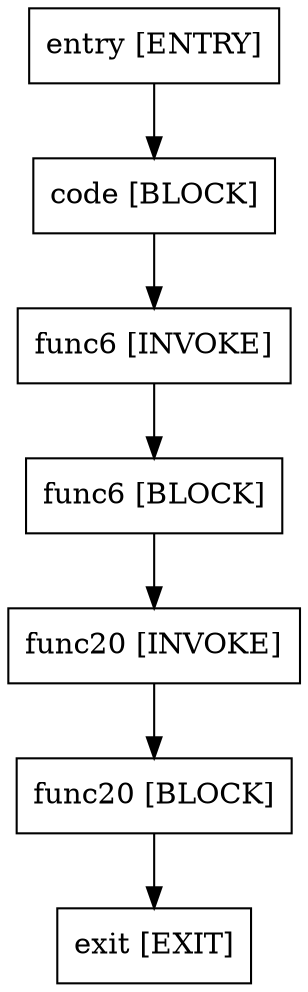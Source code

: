 digraph main{
"entry [ENTRY]"[shape=box];
"code [BLOCK]"[shape=box];
"func6 [INVOKE]"[shape=box];
"func6 [BLOCK]"[shape=box];
"func20 [INVOKE]"[shape=box];
"func20 [BLOCK]"[shape=box];
"exit [EXIT]"[shape=box];
"entry [ENTRY]"->"code [BLOCK]";
"code [BLOCK]"->"func6 [INVOKE]";
"func6 [INVOKE]"->"func6 [BLOCK]";
"func6 [BLOCK]"->"func20 [INVOKE]";
"func20 [INVOKE]"->"func20 [BLOCK]";
"func20 [BLOCK]"->"exit [EXIT]";

}
